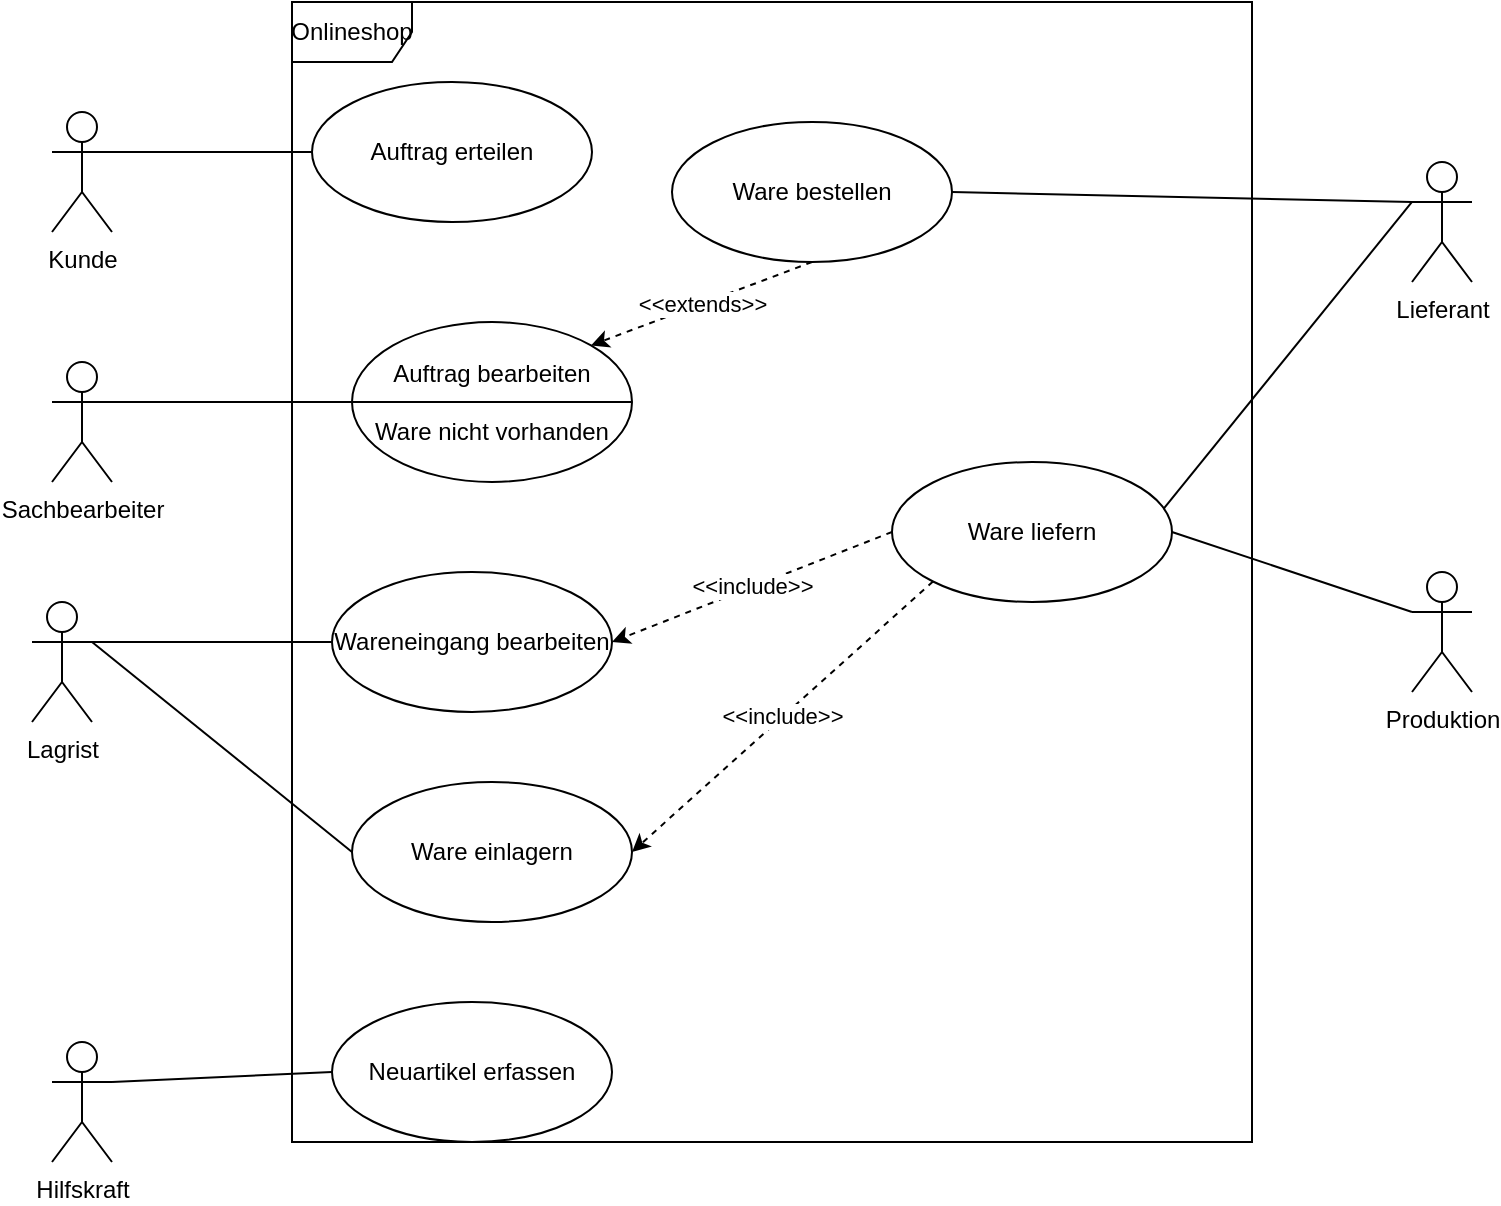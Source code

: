 <mxfile version="14.4.3" type="device"><diagram id="w_5-SS4nI9kIPOq4h9qU" name="Page-1"><mxGraphModel dx="1038" dy="607" grid="1" gridSize="10" guides="1" tooltips="1" connect="1" arrows="1" fold="1" page="1" pageScale="1" pageWidth="827" pageHeight="1169" math="0" shadow="0"><root><mxCell id="0"/><mxCell id="1" parent="0"/><mxCell id="eiv9xmlB0-lhYfP5BIYa-1" value="Onlineshop" style="shape=umlFrame;whiteSpace=wrap;html=1;" parent="1" vertex="1"><mxGeometry x="210" y="110" width="480" height="570" as="geometry"/></mxCell><mxCell id="eiv9xmlB0-lhYfP5BIYa-8" style="rounded=0;orthogonalLoop=1;jettySize=auto;html=1;exitX=1;exitY=0.333;exitDx=0;exitDy=0;exitPerimeter=0;entryX=0;entryY=0.5;entryDx=0;entryDy=0;endArrow=none;endFill=0;" parent="1" source="eiv9xmlB0-lhYfP5BIYa-2" target="eiv9xmlB0-lhYfP5BIYa-4" edge="1"><mxGeometry relative="1" as="geometry"/></mxCell><mxCell id="eiv9xmlB0-lhYfP5BIYa-2" value="Kunde" style="shape=umlActor;verticalLabelPosition=bottom;verticalAlign=top;html=1;" parent="1" vertex="1"><mxGeometry x="90" y="165" width="30" height="60" as="geometry"/></mxCell><mxCell id="3PIm61JV5hpSXDnXyycX-4" style="edgeStyle=none;rounded=0;orthogonalLoop=1;jettySize=auto;html=1;exitX=1;exitY=0.333;exitDx=0;exitDy=0;exitPerimeter=0;entryX=0;entryY=0.5;entryDx=0;entryDy=0;endArrow=none;endFill=0;" edge="1" parent="1" source="eiv9xmlB0-lhYfP5BIYa-3" target="3PIm61JV5hpSXDnXyycX-3"><mxGeometry relative="1" as="geometry"/></mxCell><mxCell id="eiv9xmlB0-lhYfP5BIYa-3" value="Sachbearbeiter" style="shape=umlActor;verticalLabelPosition=bottom;verticalAlign=top;html=1;" parent="1" vertex="1"><mxGeometry x="90" y="290" width="30" height="60" as="geometry"/></mxCell><mxCell id="eiv9xmlB0-lhYfP5BIYa-4" value="Auftrag erteilen" style="ellipse;whiteSpace=wrap;html=1;" parent="1" vertex="1"><mxGeometry x="220" y="150" width="140" height="70" as="geometry"/></mxCell><mxCell id="eiv9xmlB0-lhYfP5BIYa-6" value="Neuartikel erfassen" style="ellipse;whiteSpace=wrap;html=1;" parent="1" vertex="1"><mxGeometry x="230" y="610" width="140" height="70" as="geometry"/></mxCell><mxCell id="3PIm61JV5hpSXDnXyycX-6" style="edgeStyle=none;rounded=0;orthogonalLoop=1;jettySize=auto;html=1;exitX=1;exitY=0.333;exitDx=0;exitDy=0;exitPerimeter=0;entryX=0;entryY=0.5;entryDx=0;entryDy=0;endArrow=none;endFill=0;" edge="1" parent="1" source="eiv9xmlB0-lhYfP5BIYa-7" target="eiv9xmlB0-lhYfP5BIYa-6"><mxGeometry relative="1" as="geometry"/></mxCell><mxCell id="eiv9xmlB0-lhYfP5BIYa-7" value="Hilfskraft" style="shape=umlActor;verticalLabelPosition=bottom;verticalAlign=top;html=1;" parent="1" vertex="1"><mxGeometry x="90" y="630" width="30" height="60" as="geometry"/></mxCell><mxCell id="eiv9xmlB0-lhYfP5BIYa-11" value="Wareneingang bearbeiten" style="ellipse;whiteSpace=wrap;html=1;" parent="1" vertex="1"><mxGeometry x="230" y="395" width="140" height="70" as="geometry"/></mxCell><mxCell id="eiv9xmlB0-lhYfP5BIYa-13" style="edgeStyle=none;rounded=0;orthogonalLoop=1;jettySize=auto;html=1;exitX=0;exitY=0.333;exitDx=0;exitDy=0;exitPerimeter=0;entryX=0;entryY=0.5;entryDx=0;entryDy=0;endArrow=none;endFill=0;" parent="1" source="eiv9xmlB0-lhYfP5BIYa-12" target="eiv9xmlB0-lhYfP5BIYa-11" edge="1"><mxGeometry relative="1" as="geometry"/></mxCell><mxCell id="3PIm61JV5hpSXDnXyycX-14" style="edgeStyle=none;rounded=0;orthogonalLoop=1;jettySize=auto;html=1;exitX=1;exitY=0.333;exitDx=0;exitDy=0;exitPerimeter=0;entryX=0;entryY=0.5;entryDx=0;entryDy=0;endArrow=none;endFill=0;" edge="1" parent="1" source="eiv9xmlB0-lhYfP5BIYa-12" target="3PIm61JV5hpSXDnXyycX-12"><mxGeometry relative="1" as="geometry"/></mxCell><mxCell id="eiv9xmlB0-lhYfP5BIYa-12" value="Lagrist" style="shape=umlActor;verticalLabelPosition=bottom;verticalAlign=top;html=1;" parent="1" vertex="1"><mxGeometry x="80" y="410" width="30" height="60" as="geometry"/></mxCell><mxCell id="3PIm61JV5hpSXDnXyycX-10" style="edgeStyle=none;rounded=0;orthogonalLoop=1;jettySize=auto;html=1;exitX=0;exitY=0.333;exitDx=0;exitDy=0;exitPerimeter=0;entryX=0.969;entryY=0.337;entryDx=0;entryDy=0;entryPerimeter=0;endArrow=none;endFill=0;" edge="1" parent="1" source="eiv9xmlB0-lhYfP5BIYa-14" target="eiv9xmlB0-lhYfP5BIYa-15"><mxGeometry relative="1" as="geometry"/></mxCell><mxCell id="eiv9xmlB0-lhYfP5BIYa-14" value="Lieferant" style="shape=umlActor;verticalLabelPosition=bottom;verticalAlign=top;html=1;" parent="1" vertex="1"><mxGeometry x="770" y="190" width="30" height="60" as="geometry"/></mxCell><mxCell id="3PIm61JV5hpSXDnXyycX-11" value="&amp;lt;&amp;lt;include&amp;gt;&amp;gt;" style="edgeStyle=none;rounded=0;orthogonalLoop=1;jettySize=auto;html=1;exitX=0;exitY=0.5;exitDx=0;exitDy=0;entryX=1;entryY=0.5;entryDx=0;entryDy=0;endArrow=classic;endFill=1;dashed=1;" edge="1" parent="1" source="eiv9xmlB0-lhYfP5BIYa-15" target="eiv9xmlB0-lhYfP5BIYa-11"><mxGeometry relative="1" as="geometry"/></mxCell><mxCell id="3PIm61JV5hpSXDnXyycX-13" value="&amp;lt;&amp;lt;include&amp;gt;&amp;gt;" style="edgeStyle=none;rounded=0;orthogonalLoop=1;jettySize=auto;html=1;exitX=0;exitY=1;exitDx=0;exitDy=0;entryX=1;entryY=0.5;entryDx=0;entryDy=0;dashed=1;endArrow=classic;endFill=1;" edge="1" parent="1" source="eiv9xmlB0-lhYfP5BIYa-15" target="3PIm61JV5hpSXDnXyycX-12"><mxGeometry relative="1" as="geometry"/></mxCell><mxCell id="eiv9xmlB0-lhYfP5BIYa-15" value="Ware liefern" style="ellipse;whiteSpace=wrap;html=1;" parent="1" vertex="1"><mxGeometry x="510" y="340" width="140" height="70" as="geometry"/></mxCell><mxCell id="3PIm61JV5hpSXDnXyycX-5" value="&amp;lt;&amp;lt;extends&amp;gt;&amp;gt;" style="edgeStyle=none;rounded=0;orthogonalLoop=1;jettySize=auto;html=1;exitX=0.5;exitY=1;exitDx=0;exitDy=0;entryX=1;entryY=0;entryDx=0;entryDy=0;endArrow=classic;endFill=1;dashed=1;" edge="1" parent="1" source="eiv9xmlB0-lhYfP5BIYa-17" target="3PIm61JV5hpSXDnXyycX-3"><mxGeometry relative="1" as="geometry"/></mxCell><mxCell id="3PIm61JV5hpSXDnXyycX-8" style="edgeStyle=none;rounded=0;orthogonalLoop=1;jettySize=auto;html=1;exitX=1;exitY=0.5;exitDx=0;exitDy=0;entryX=0;entryY=0.333;entryDx=0;entryDy=0;entryPerimeter=0;endArrow=none;endFill=0;" edge="1" parent="1" source="eiv9xmlB0-lhYfP5BIYa-17" target="eiv9xmlB0-lhYfP5BIYa-14"><mxGeometry relative="1" as="geometry"/></mxCell><mxCell id="eiv9xmlB0-lhYfP5BIYa-17" value="Ware bestellen" style="ellipse;whiteSpace=wrap;html=1;" parent="1" vertex="1"><mxGeometry x="400" y="170" width="140" height="70" as="geometry"/></mxCell><mxCell id="3PIm61JV5hpSXDnXyycX-9" style="edgeStyle=none;rounded=0;orthogonalLoop=1;jettySize=auto;html=1;exitX=0;exitY=0.333;exitDx=0;exitDy=0;exitPerimeter=0;entryX=1;entryY=0.5;entryDx=0;entryDy=0;endArrow=none;endFill=0;" edge="1" parent="1" source="eiv9xmlB0-lhYfP5BIYa-21" target="eiv9xmlB0-lhYfP5BIYa-15"><mxGeometry relative="1" as="geometry"/></mxCell><mxCell id="eiv9xmlB0-lhYfP5BIYa-21" value="Produktion" style="shape=umlActor;verticalLabelPosition=bottom;verticalAlign=top;html=1;" parent="1" vertex="1"><mxGeometry x="770" y="395" width="30" height="60" as="geometry"/></mxCell><mxCell id="3PIm61JV5hpSXDnXyycX-3" value="Auftrag bearbeiten&lt;br&gt;&lt;br&gt;Ware nicht vorhanden" style="shape=lineEllipse;perimeter=ellipsePerimeter;whiteSpace=wrap;html=1;backgroundOutline=1;" vertex="1" parent="1"><mxGeometry x="240" y="270" width="140" height="80" as="geometry"/></mxCell><mxCell id="3PIm61JV5hpSXDnXyycX-12" value="Ware einlagern" style="ellipse;whiteSpace=wrap;html=1;" vertex="1" parent="1"><mxGeometry x="240" y="500" width="140" height="70" as="geometry"/></mxCell></root></mxGraphModel></diagram></mxfile>